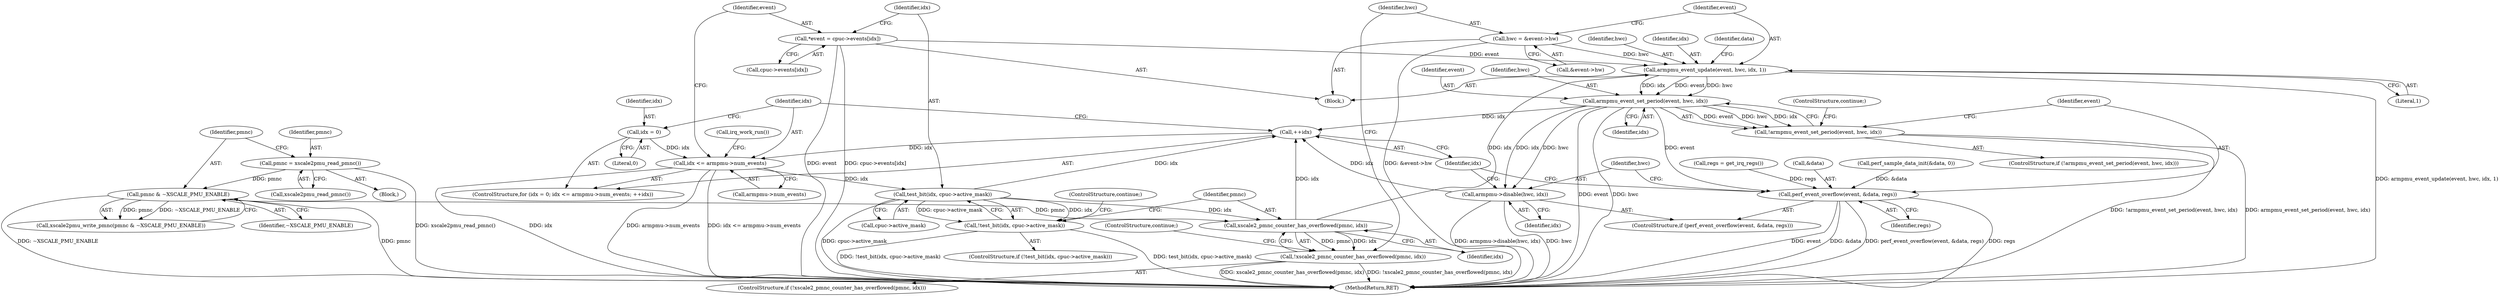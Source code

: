 digraph "0_linux_a8b0ca17b80e92faab46ee7179ba9e99ccb61233_3@API" {
"1000186" [label="(Call,armpmu_event_update(event, hwc, idx, 1))"];
"1000158" [label="(Call,*event = cpuc->events[idx])"];
"1000180" [label="(Call,hwc = &event->hw)"];
"1000176" [label="(Call,xscale2_pmnc_counter_has_overflowed(pmnc, idx))"];
"1000118" [label="(Call,pmnc & ~XSCALE_PMU_ENABLE)"];
"1000114" [label="(Call,pmnc = xscale2pmu_read_pmnc())"];
"1000168" [label="(Call,test_bit(idx, cpuc->active_mask))"];
"1000149" [label="(Call,idx <= armpmu->num_events)"];
"1000154" [label="(Call,++idx)"];
"1000213" [label="(Call,armpmu->disable(hwc, idx))"];
"1000202" [label="(Call,armpmu_event_set_period(event, hwc, idx))"];
"1000186" [label="(Call,armpmu_event_update(event, hwc, idx, 1))"];
"1000146" [label="(Call,idx = 0)"];
"1000167" [label="(Call,!test_bit(idx, cpuc->active_mask))"];
"1000175" [label="(Call,!xscale2_pmnc_counter_has_overflowed(pmnc, idx))"];
"1000201" [label="(Call,!armpmu_event_set_period(event, hwc, idx))"];
"1000208" [label="(Call,perf_event_overflow(event, &data, regs))"];
"1000159" [label="(Identifier,event)"];
"1000156" [label="(Block,)"];
"1000189" [label="(Identifier,idx)"];
"1000177" [label="(Identifier,pmnc)"];
"1000208" [label="(Call,perf_event_overflow(event, &data, regs))"];
"1000215" [label="(Identifier,idx)"];
"1000176" [label="(Call,xscale2_pmnc_counter_has_overflowed(pmnc, idx))"];
"1000151" [label="(Call,armpmu->num_events)"];
"1000148" [label="(Literal,0)"];
"1000114" [label="(Call,pmnc = xscale2pmu_read_pmnc())"];
"1000146" [label="(Call,idx = 0)"];
"1000150" [label="(Identifier,idx)"];
"1000226" [label="(MethodReturn,RET)"];
"1000190" [label="(Literal,1)"];
"1000116" [label="(Call,xscale2pmu_read_pmnc())"];
"1000117" [label="(Call,xscale2pmu_write_pmnc(pmnc & ~XSCALE_PMU_ENABLE))"];
"1000169" [label="(Identifier,idx)"];
"1000216" [label="(Call,irq_work_run())"];
"1000166" [label="(ControlStructure,if (!test_bit(idx, cpuc->active_mask)))"];
"1000213" [label="(Call,armpmu->disable(hwc, idx))"];
"1000154" [label="(Call,++idx)"];
"1000149" [label="(Call,idx <= armpmu->num_events)"];
"1000207" [label="(ControlStructure,if (perf_event_overflow(event, &data, regs)))"];
"1000187" [label="(Identifier,event)"];
"1000212" [label="(Identifier,regs)"];
"1000120" [label="(Identifier,~XSCALE_PMU_ENABLE)"];
"1000210" [label="(Call,&data)"];
"1000173" [label="(ControlStructure,continue;)"];
"1000115" [label="(Identifier,pmnc)"];
"1000160" [label="(Call,cpuc->events[idx])"];
"1000179" [label="(ControlStructure,continue;)"];
"1000203" [label="(Identifier,event)"];
"1000201" [label="(Call,!armpmu_event_set_period(event, hwc, idx))"];
"1000158" [label="(Call,*event = cpuc->events[idx])"];
"1000193" [label="(Identifier,data)"];
"1000182" [label="(Call,&event->hw)"];
"1000107" [label="(Block,)"];
"1000145" [label="(ControlStructure,for (idx = 0; idx <= armpmu->num_events; ++idx))"];
"1000214" [label="(Identifier,hwc)"];
"1000170" [label="(Call,cpuc->active_mask)"];
"1000205" [label="(Identifier,idx)"];
"1000206" [label="(ControlStructure,continue;)"];
"1000119" [label="(Identifier,pmnc)"];
"1000180" [label="(Call,hwc = &event->hw)"];
"1000181" [label="(Identifier,hwc)"];
"1000167" [label="(Call,!test_bit(idx, cpuc->active_mask))"];
"1000174" [label="(ControlStructure,if (!xscale2_pmnc_counter_has_overflowed(pmnc, idx)))"];
"1000175" [label="(Call,!xscale2_pmnc_counter_has_overflowed(pmnc, idx))"];
"1000136" [label="(Call,perf_sample_data_init(&data, 0))"];
"1000178" [label="(Identifier,idx)"];
"1000202" [label="(Call,armpmu_event_set_period(event, hwc, idx))"];
"1000200" [label="(ControlStructure,if (!armpmu_event_set_period(event, hwc, idx)))"];
"1000155" [label="(Identifier,idx)"];
"1000147" [label="(Identifier,idx)"];
"1000209" [label="(Identifier,event)"];
"1000133" [label="(Call,regs = get_irq_regs())"];
"1000118" [label="(Call,pmnc & ~XSCALE_PMU_ENABLE)"];
"1000168" [label="(Call,test_bit(idx, cpuc->active_mask))"];
"1000204" [label="(Identifier,hwc)"];
"1000186" [label="(Call,armpmu_event_update(event, hwc, idx, 1))"];
"1000188" [label="(Identifier,hwc)"];
"1000186" -> "1000156"  [label="AST: "];
"1000186" -> "1000190"  [label="CFG: "];
"1000187" -> "1000186"  [label="AST: "];
"1000188" -> "1000186"  [label="AST: "];
"1000189" -> "1000186"  [label="AST: "];
"1000190" -> "1000186"  [label="AST: "];
"1000193" -> "1000186"  [label="CFG: "];
"1000186" -> "1000226"  [label="DDG: armpmu_event_update(event, hwc, idx, 1)"];
"1000158" -> "1000186"  [label="DDG: event"];
"1000180" -> "1000186"  [label="DDG: hwc"];
"1000176" -> "1000186"  [label="DDG: idx"];
"1000186" -> "1000202"  [label="DDG: event"];
"1000186" -> "1000202"  [label="DDG: hwc"];
"1000186" -> "1000202"  [label="DDG: idx"];
"1000158" -> "1000156"  [label="AST: "];
"1000158" -> "1000160"  [label="CFG: "];
"1000159" -> "1000158"  [label="AST: "];
"1000160" -> "1000158"  [label="AST: "];
"1000169" -> "1000158"  [label="CFG: "];
"1000158" -> "1000226"  [label="DDG: event"];
"1000158" -> "1000226"  [label="DDG: cpuc->events[idx]"];
"1000180" -> "1000156"  [label="AST: "];
"1000180" -> "1000182"  [label="CFG: "];
"1000181" -> "1000180"  [label="AST: "];
"1000182" -> "1000180"  [label="AST: "];
"1000187" -> "1000180"  [label="CFG: "];
"1000180" -> "1000226"  [label="DDG: &event->hw"];
"1000176" -> "1000175"  [label="AST: "];
"1000176" -> "1000178"  [label="CFG: "];
"1000177" -> "1000176"  [label="AST: "];
"1000178" -> "1000176"  [label="AST: "];
"1000175" -> "1000176"  [label="CFG: "];
"1000176" -> "1000154"  [label="DDG: idx"];
"1000176" -> "1000175"  [label="DDG: pmnc"];
"1000176" -> "1000175"  [label="DDG: idx"];
"1000118" -> "1000176"  [label="DDG: pmnc"];
"1000168" -> "1000176"  [label="DDG: idx"];
"1000118" -> "1000117"  [label="AST: "];
"1000118" -> "1000120"  [label="CFG: "];
"1000119" -> "1000118"  [label="AST: "];
"1000120" -> "1000118"  [label="AST: "];
"1000117" -> "1000118"  [label="CFG: "];
"1000118" -> "1000226"  [label="DDG: pmnc"];
"1000118" -> "1000226"  [label="DDG: ~XSCALE_PMU_ENABLE"];
"1000118" -> "1000117"  [label="DDG: pmnc"];
"1000118" -> "1000117"  [label="DDG: ~XSCALE_PMU_ENABLE"];
"1000114" -> "1000118"  [label="DDG: pmnc"];
"1000114" -> "1000107"  [label="AST: "];
"1000114" -> "1000116"  [label="CFG: "];
"1000115" -> "1000114"  [label="AST: "];
"1000116" -> "1000114"  [label="AST: "];
"1000119" -> "1000114"  [label="CFG: "];
"1000114" -> "1000226"  [label="DDG: xscale2pmu_read_pmnc()"];
"1000168" -> "1000167"  [label="AST: "];
"1000168" -> "1000170"  [label="CFG: "];
"1000169" -> "1000168"  [label="AST: "];
"1000170" -> "1000168"  [label="AST: "];
"1000167" -> "1000168"  [label="CFG: "];
"1000168" -> "1000226"  [label="DDG: cpuc->active_mask"];
"1000168" -> "1000154"  [label="DDG: idx"];
"1000168" -> "1000167"  [label="DDG: idx"];
"1000168" -> "1000167"  [label="DDG: cpuc->active_mask"];
"1000149" -> "1000168"  [label="DDG: idx"];
"1000149" -> "1000145"  [label="AST: "];
"1000149" -> "1000151"  [label="CFG: "];
"1000150" -> "1000149"  [label="AST: "];
"1000151" -> "1000149"  [label="AST: "];
"1000159" -> "1000149"  [label="CFG: "];
"1000216" -> "1000149"  [label="CFG: "];
"1000149" -> "1000226"  [label="DDG: armpmu->num_events"];
"1000149" -> "1000226"  [label="DDG: idx <= armpmu->num_events"];
"1000149" -> "1000226"  [label="DDG: idx"];
"1000154" -> "1000149"  [label="DDG: idx"];
"1000146" -> "1000149"  [label="DDG: idx"];
"1000154" -> "1000145"  [label="AST: "];
"1000154" -> "1000155"  [label="CFG: "];
"1000155" -> "1000154"  [label="AST: "];
"1000150" -> "1000154"  [label="CFG: "];
"1000213" -> "1000154"  [label="DDG: idx"];
"1000202" -> "1000154"  [label="DDG: idx"];
"1000213" -> "1000207"  [label="AST: "];
"1000213" -> "1000215"  [label="CFG: "];
"1000214" -> "1000213"  [label="AST: "];
"1000215" -> "1000213"  [label="AST: "];
"1000155" -> "1000213"  [label="CFG: "];
"1000213" -> "1000226"  [label="DDG: hwc"];
"1000213" -> "1000226"  [label="DDG: armpmu->disable(hwc, idx)"];
"1000202" -> "1000213"  [label="DDG: hwc"];
"1000202" -> "1000213"  [label="DDG: idx"];
"1000202" -> "1000201"  [label="AST: "];
"1000202" -> "1000205"  [label="CFG: "];
"1000203" -> "1000202"  [label="AST: "];
"1000204" -> "1000202"  [label="AST: "];
"1000205" -> "1000202"  [label="AST: "];
"1000201" -> "1000202"  [label="CFG: "];
"1000202" -> "1000226"  [label="DDG: event"];
"1000202" -> "1000226"  [label="DDG: hwc"];
"1000202" -> "1000201"  [label="DDG: event"];
"1000202" -> "1000201"  [label="DDG: hwc"];
"1000202" -> "1000201"  [label="DDG: idx"];
"1000202" -> "1000208"  [label="DDG: event"];
"1000146" -> "1000145"  [label="AST: "];
"1000146" -> "1000148"  [label="CFG: "];
"1000147" -> "1000146"  [label="AST: "];
"1000148" -> "1000146"  [label="AST: "];
"1000150" -> "1000146"  [label="CFG: "];
"1000167" -> "1000166"  [label="AST: "];
"1000173" -> "1000167"  [label="CFG: "];
"1000177" -> "1000167"  [label="CFG: "];
"1000167" -> "1000226"  [label="DDG: test_bit(idx, cpuc->active_mask)"];
"1000167" -> "1000226"  [label="DDG: !test_bit(idx, cpuc->active_mask)"];
"1000175" -> "1000174"  [label="AST: "];
"1000179" -> "1000175"  [label="CFG: "];
"1000181" -> "1000175"  [label="CFG: "];
"1000175" -> "1000226"  [label="DDG: xscale2_pmnc_counter_has_overflowed(pmnc, idx)"];
"1000175" -> "1000226"  [label="DDG: !xscale2_pmnc_counter_has_overflowed(pmnc, idx)"];
"1000201" -> "1000200"  [label="AST: "];
"1000206" -> "1000201"  [label="CFG: "];
"1000209" -> "1000201"  [label="CFG: "];
"1000201" -> "1000226"  [label="DDG: !armpmu_event_set_period(event, hwc, idx)"];
"1000201" -> "1000226"  [label="DDG: armpmu_event_set_period(event, hwc, idx)"];
"1000208" -> "1000207"  [label="AST: "];
"1000208" -> "1000212"  [label="CFG: "];
"1000209" -> "1000208"  [label="AST: "];
"1000210" -> "1000208"  [label="AST: "];
"1000212" -> "1000208"  [label="AST: "];
"1000214" -> "1000208"  [label="CFG: "];
"1000155" -> "1000208"  [label="CFG: "];
"1000208" -> "1000226"  [label="DDG: event"];
"1000208" -> "1000226"  [label="DDG: &data"];
"1000208" -> "1000226"  [label="DDG: perf_event_overflow(event, &data, regs)"];
"1000208" -> "1000226"  [label="DDG: regs"];
"1000136" -> "1000208"  [label="DDG: &data"];
"1000133" -> "1000208"  [label="DDG: regs"];
}
